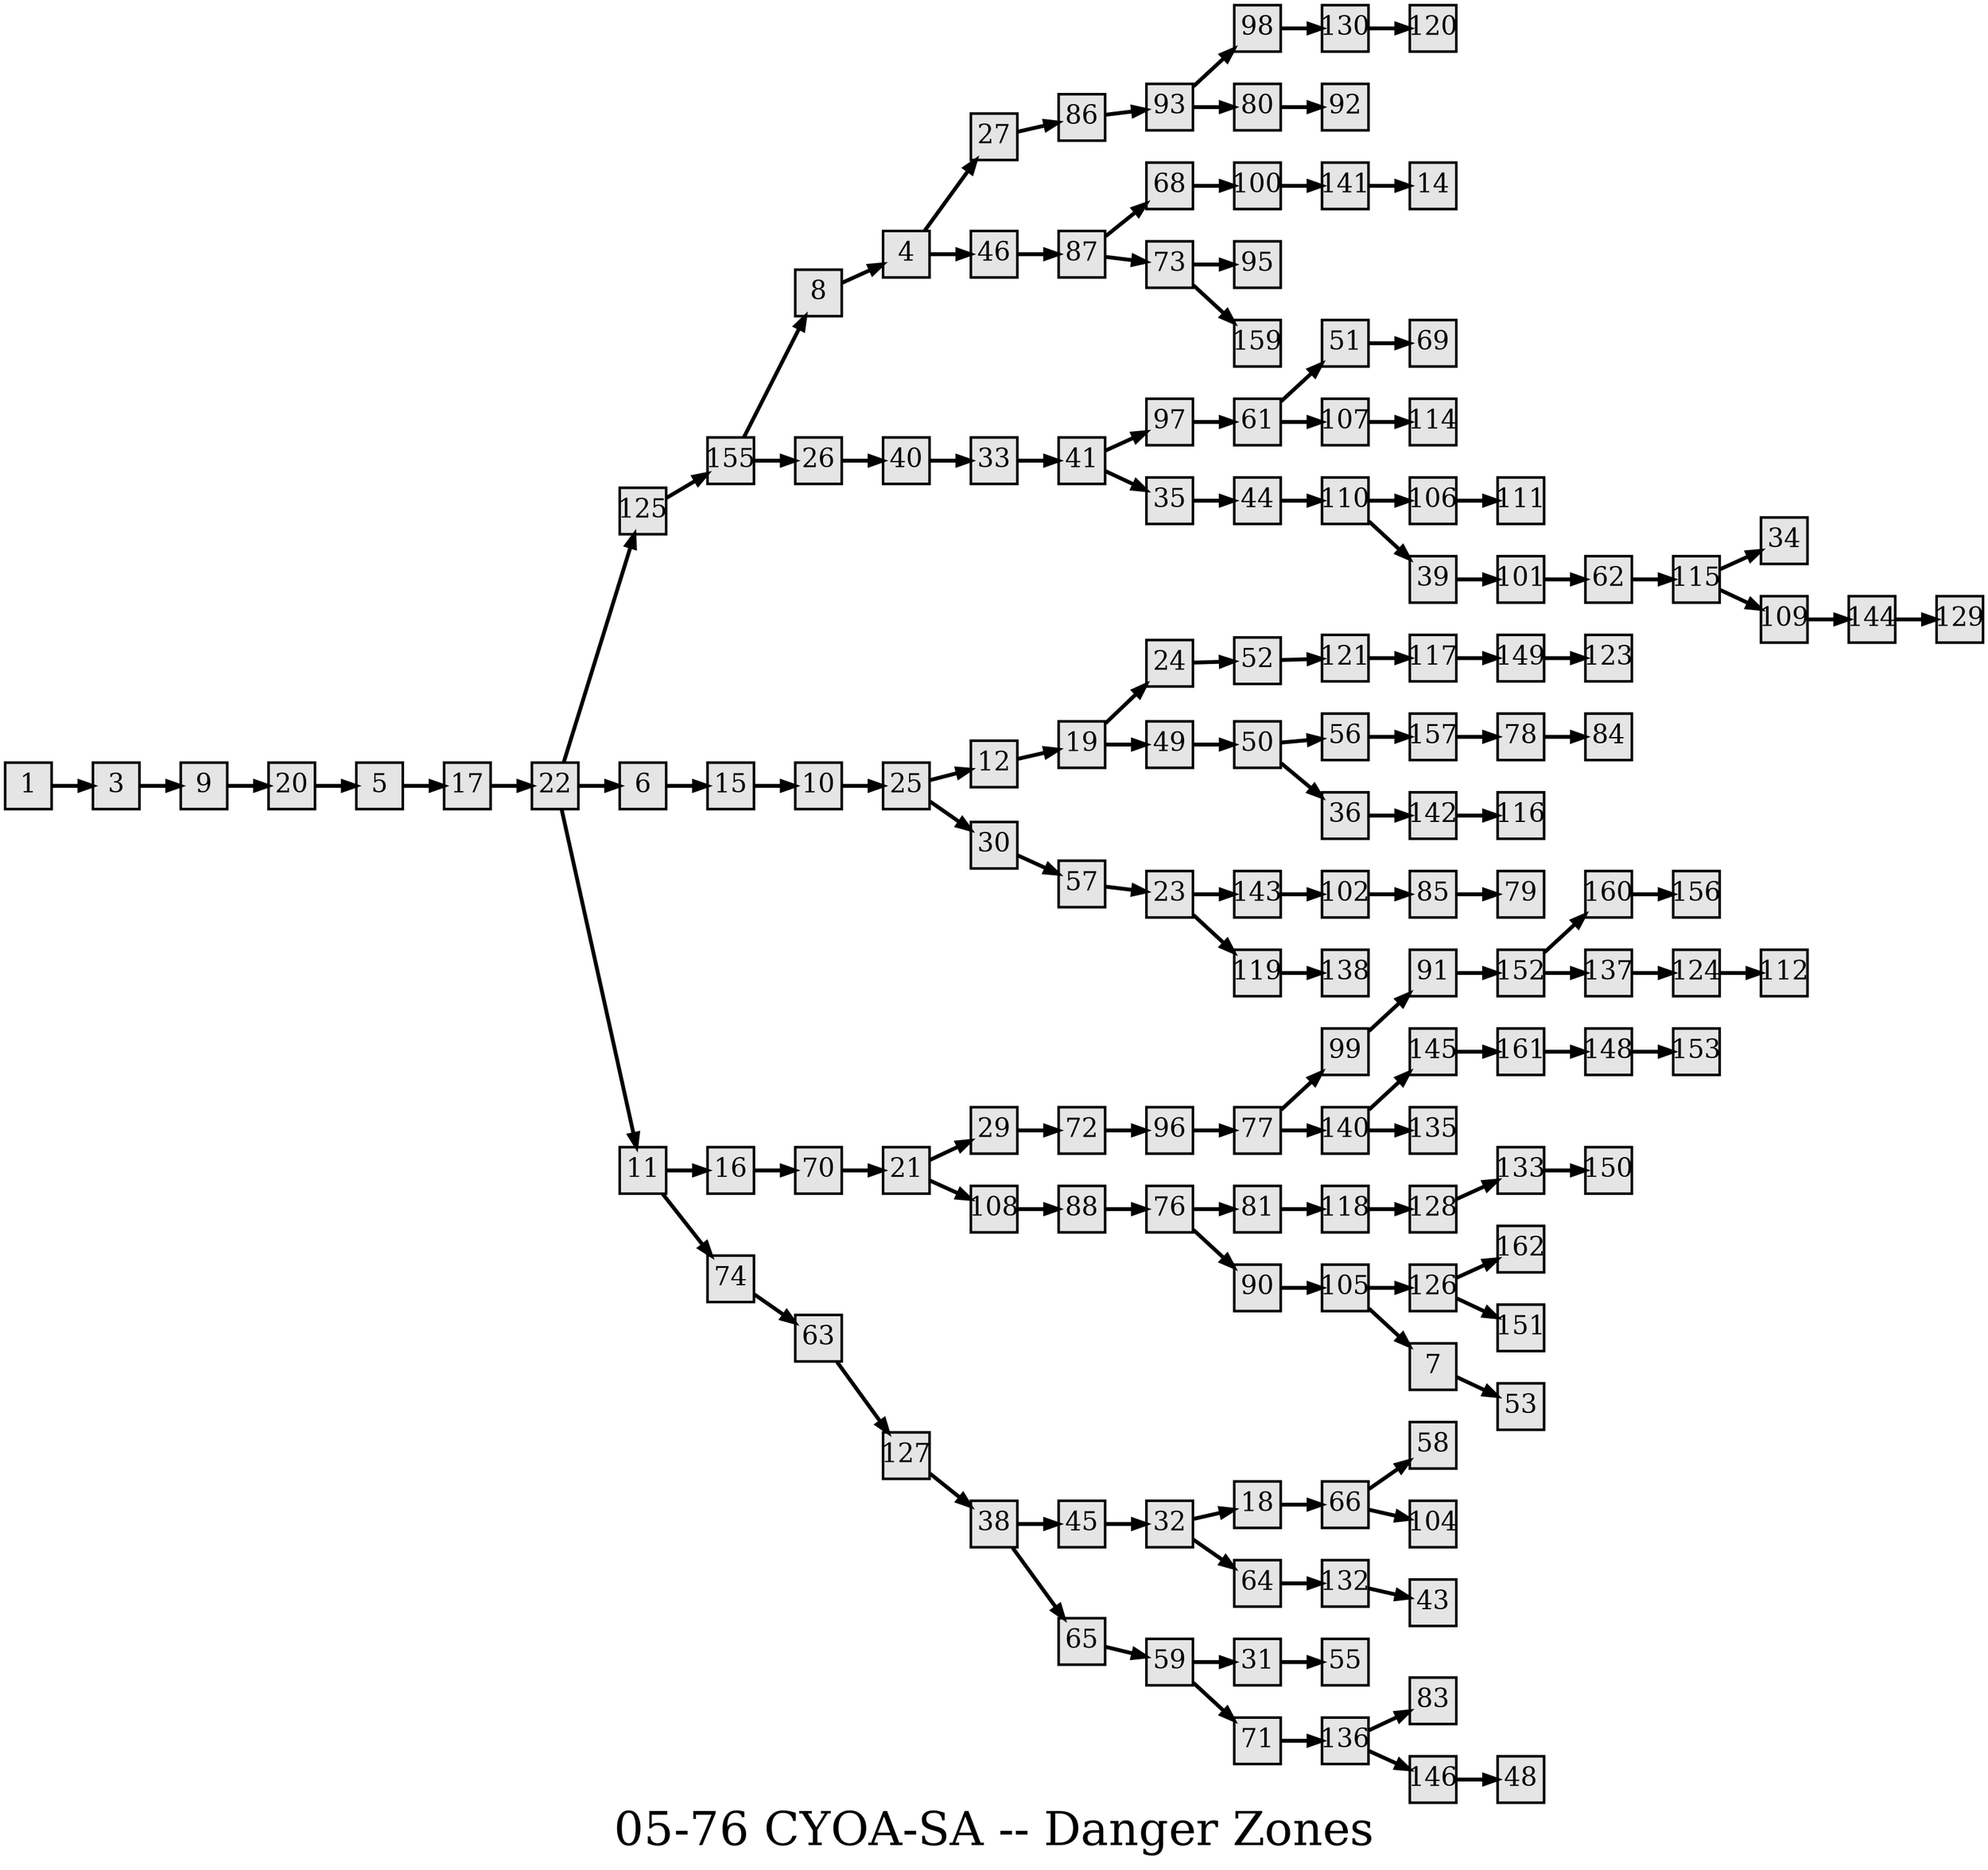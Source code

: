 digraph g{
  graph [ label="05-76 CYOA-SA -- Danger Zones" rankdir=LR, ordering=out, fontsize=36, nodesep="0.35", ranksep="0.45"];
  node  [shape=rect, penwidth=2, fontsize=20, style=filled, fillcolor=grey90, margin="0,0", labelfloat=true, regular=true, fixedsize=true];
  edge  [labelfloat=true, penwidth=3, fontsize=12];

  1 -> 3;
  3 -> 9;
  4 -> 27;
  4 -> 46;
  5 -> 17;
  6 -> 15;
  7 -> 53;
  8 -> 4;
  9 -> 20;
  10 -> 25;
  11 -> 16;
  11 -> 74;
  12 -> 19;
  15 -> 10;
  16 -> 70;
  17 -> 22;
  18 -> 66;
  19 -> 24;
  19 -> 49;
  20 -> 5;
  21 -> 29;
  21 -> 108;
  22 -> 125;
  22 -> 6;
  22 -> 11;
  23 -> 143;
  23 -> 119;
  24 -> 52;
  25 -> 12;
  25 -> 30;
  26 -> 40;
  27 -> 86;
  29 -> 72;
  30 -> 57;
  31 -> 55;
  32 -> 18;
  32 -> 64;
  33 -> 41;
  35 -> 44;
  36 -> 142;
  38 -> 45;
  38 -> 65;
  39 -> 101;
  40 -> 33;
  41 -> 97;
  41 -> 35;
  44 -> 110;
  45 -> 32;
  46 -> 87;
  49 -> 50;
  50 -> 56;
  50 -> 36;
  51 -> 69;
  52 -> 121;
  56 -> 157;
  57 -> 23;
  59 -> 31;
  59 -> 71;
  61 -> 51;
  61 -> 107;
  62 -> 115;
  63 -> 127;
  64 -> 132;
  65 -> 59;
  66 -> 58;
  66 -> 104;
  68 -> 100;
  70 -> 21;
  71 -> 136;
  72 -> 96;
  73 -> 95;
  73 -> 159;
  74 -> 63;
  76 -> 81;
  76 -> 90;
  77 -> 99;
  77 -> 140;
  78 -> 84;
  80 -> 92;
  81 -> 118;
  85 -> 79;
  86 -> 93;
  87 -> 68;
  87 -> 73;
  88 -> 76;
  90 -> 105;
  91 -> 152;
  93 -> 98;
  93 -> 80;
  96 -> 77;
  97 -> 61;
  98 -> 130;
  99 -> 91;
  100 -> 141;
  101 -> 62;
  102 -> 85;
  105 -> 126;
  105 -> 7;
  106 -> 111;
  107 -> 114;
  108 -> 88;
  109 -> 144;
  110 -> 106;
  110 -> 39;
  115;
  115 -> 34;
  115 -> 109;
  117 -> 149;
  118 -> 128;
  119 -> 138;
  121 -> 117;
  124 -> 112;
  125 -> 155;
  126 -> 162;
  126 -> 151;
  127 -> 38;
  128 -> 133;
  130 -> 120;
  132 -> 43;
  133 -> 150;
  136 -> 83;
  136 -> 146;
  137 -> 124;
  140 -> 145;
  140 -> 135;
  141 -> 14;
  142 -> 116;
  143 -> 102;
  144 -> 129;
  145 -> 161;
  146 -> 48;
  148 -> 153;
  149 -> 123;
  152 -> 160;
  152 -> 137;
  155 -> 8;
  155 -> 26;
  157 -> 78;
  160 -> 156;
  161 -> 148;
}

